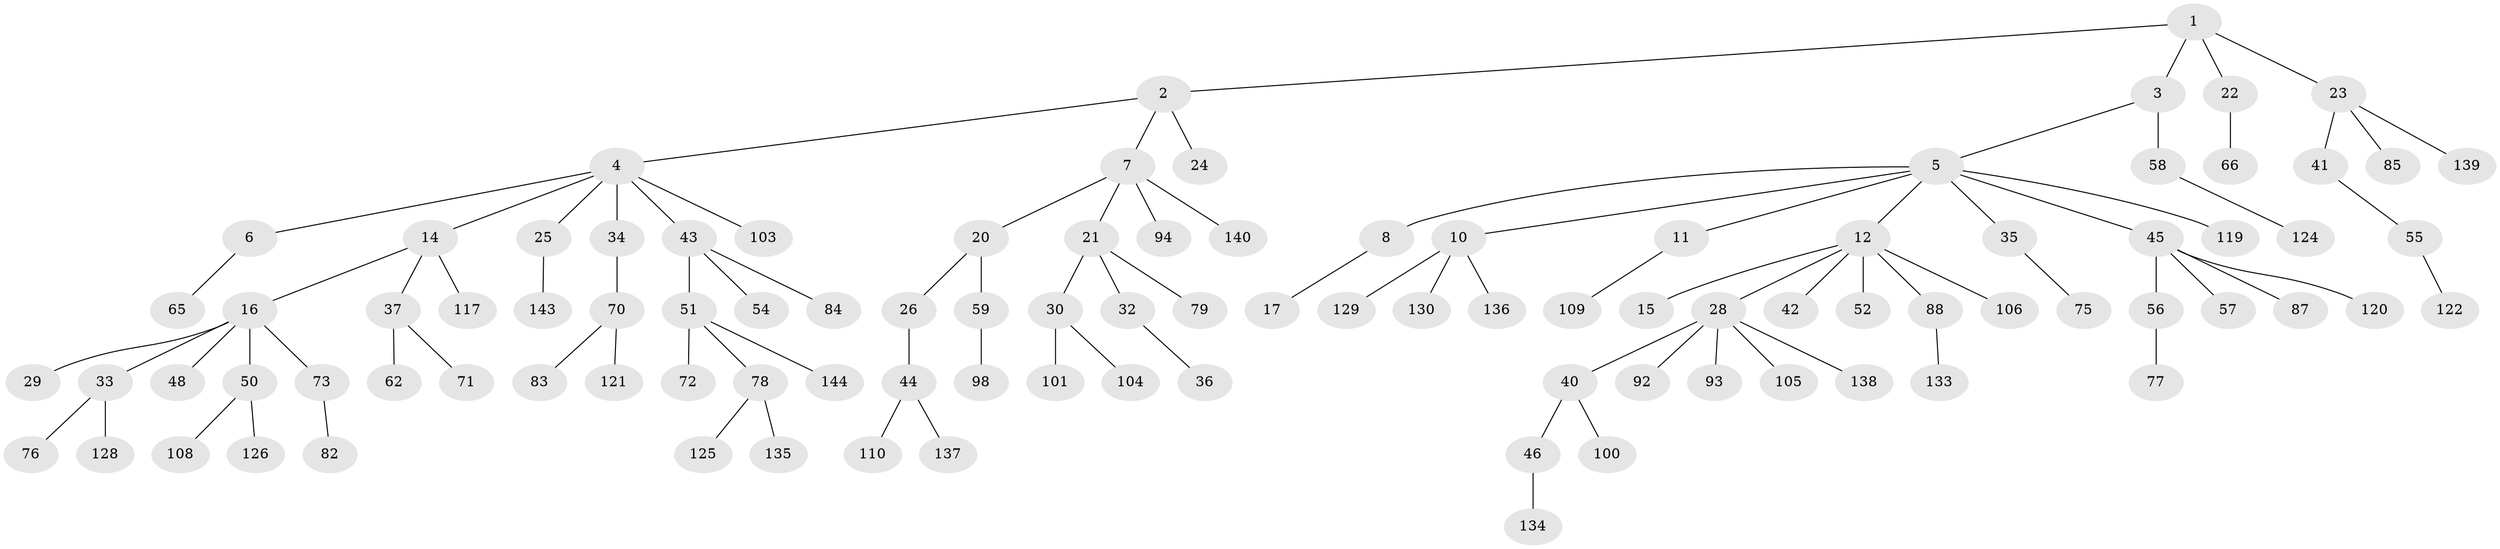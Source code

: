 // Generated by graph-tools (version 1.1) at 2025/24/03/03/25 07:24:08]
// undirected, 100 vertices, 99 edges
graph export_dot {
graph [start="1"]
  node [color=gray90,style=filled];
  1;
  2 [super="+31"];
  3 [super="+47"];
  4 [super="+19"];
  5 [super="+9"];
  6 [super="+27"];
  7;
  8;
  10 [super="+86"];
  11 [super="+69"];
  12 [super="+13"];
  14 [super="+38"];
  15;
  16 [super="+18"];
  17;
  20 [super="+114"];
  21 [super="+67"];
  22;
  23 [super="+90"];
  24;
  25 [super="+60"];
  26 [super="+81"];
  28 [super="+97"];
  29 [super="+39"];
  30 [super="+74"];
  32 [super="+113"];
  33 [super="+61"];
  34 [super="+64"];
  35 [super="+118"];
  36 [super="+96"];
  37 [super="+107"];
  40;
  41;
  42;
  43 [super="+95"];
  44 [super="+99"];
  45 [super="+53"];
  46 [super="+49"];
  48;
  50 [super="+80"];
  51;
  52;
  54;
  55 [super="+68"];
  56 [super="+142"];
  57 [super="+115"];
  58 [super="+112"];
  59 [super="+116"];
  62 [super="+63"];
  65;
  66 [super="+89"];
  70 [super="+102"];
  71;
  72;
  73;
  75 [super="+123"];
  76 [super="+91"];
  77 [super="+131"];
  78 [super="+127"];
  79;
  82;
  83;
  84;
  85;
  87;
  88 [super="+132"];
  92;
  93;
  94;
  98;
  100;
  101;
  103;
  104;
  105 [super="+111"];
  106;
  108;
  109;
  110;
  117;
  119;
  120;
  121;
  122;
  124;
  125;
  126;
  128;
  129;
  130;
  133;
  134 [super="+141"];
  135;
  136;
  137;
  138;
  139;
  140;
  143;
  144;
  1 -- 2;
  1 -- 3;
  1 -- 22;
  1 -- 23;
  2 -- 4;
  2 -- 7;
  2 -- 24;
  3 -- 5;
  3 -- 58;
  4 -- 6;
  4 -- 14;
  4 -- 25;
  4 -- 34;
  4 -- 103;
  4 -- 43;
  5 -- 8;
  5 -- 10;
  5 -- 11;
  5 -- 35;
  5 -- 119;
  5 -- 45;
  5 -- 12;
  6 -- 65;
  7 -- 20;
  7 -- 21;
  7 -- 94;
  7 -- 140;
  8 -- 17;
  10 -- 136;
  10 -- 129;
  10 -- 130;
  11 -- 109;
  12 -- 15;
  12 -- 42;
  12 -- 52;
  12 -- 88;
  12 -- 106;
  12 -- 28;
  14 -- 16;
  14 -- 37;
  14 -- 117;
  16 -- 48;
  16 -- 73;
  16 -- 33;
  16 -- 50;
  16 -- 29;
  20 -- 26;
  20 -- 59;
  21 -- 30;
  21 -- 32;
  21 -- 79;
  22 -- 66;
  23 -- 41;
  23 -- 85;
  23 -- 139;
  25 -- 143;
  26 -- 44;
  28 -- 40;
  28 -- 92;
  28 -- 93;
  28 -- 138;
  28 -- 105;
  30 -- 101;
  30 -- 104;
  32 -- 36;
  33 -- 128;
  33 -- 76;
  34 -- 70;
  35 -- 75;
  37 -- 62;
  37 -- 71;
  40 -- 46;
  40 -- 100;
  41 -- 55;
  43 -- 51;
  43 -- 54;
  43 -- 84;
  44 -- 110;
  44 -- 137;
  45 -- 56;
  45 -- 57;
  45 -- 120;
  45 -- 87;
  46 -- 134;
  50 -- 108;
  50 -- 126;
  51 -- 72;
  51 -- 78;
  51 -- 144;
  55 -- 122;
  56 -- 77;
  58 -- 124;
  59 -- 98;
  70 -- 83;
  70 -- 121;
  73 -- 82;
  78 -- 125;
  78 -- 135;
  88 -- 133;
}
